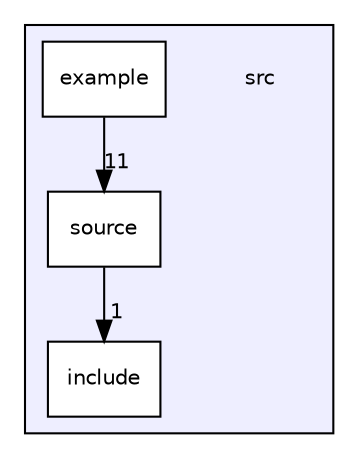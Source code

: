 digraph "src" {
  compound=true
  node [ fontsize="10", fontname="Helvetica"];
  edge [ labelfontsize="10", labelfontname="Helvetica"];
  subgraph clusterdir_68267d1309a1af8e8297ef4c3efbcdba {
    graph [ bgcolor="#eeeeff", pencolor="black", label="" URL="dir_68267d1309a1af8e8297ef4c3efbcdba.html"];
    dir_68267d1309a1af8e8297ef4c3efbcdba [shape=plaintext label="src"];
    dir_1ff95392bc4e65547c61a42698fda530 [shape=box label="example" color="black" fillcolor="white" style="filled" URL="dir_1ff95392bc4e65547c61a42698fda530.html"];
    dir_b0856f6b0d80ccb263b2f415c91f9e17 [shape=box label="include" color="black" fillcolor="white" style="filled" URL="dir_b0856f6b0d80ccb263b2f415c91f9e17.html"];
    dir_94e7a0fbe7f8eaf7f05ee7b02c647e9f [shape=box label="source" color="black" fillcolor="white" style="filled" URL="dir_94e7a0fbe7f8eaf7f05ee7b02c647e9f.html"];
  }
  dir_1ff95392bc4e65547c61a42698fda530->dir_94e7a0fbe7f8eaf7f05ee7b02c647e9f [headlabel="11", labeldistance=1.5 headhref="dir_000001_000003.html"];
  dir_94e7a0fbe7f8eaf7f05ee7b02c647e9f->dir_b0856f6b0d80ccb263b2f415c91f9e17 [headlabel="1", labeldistance=1.5 headhref="dir_000003_000002.html"];
}
